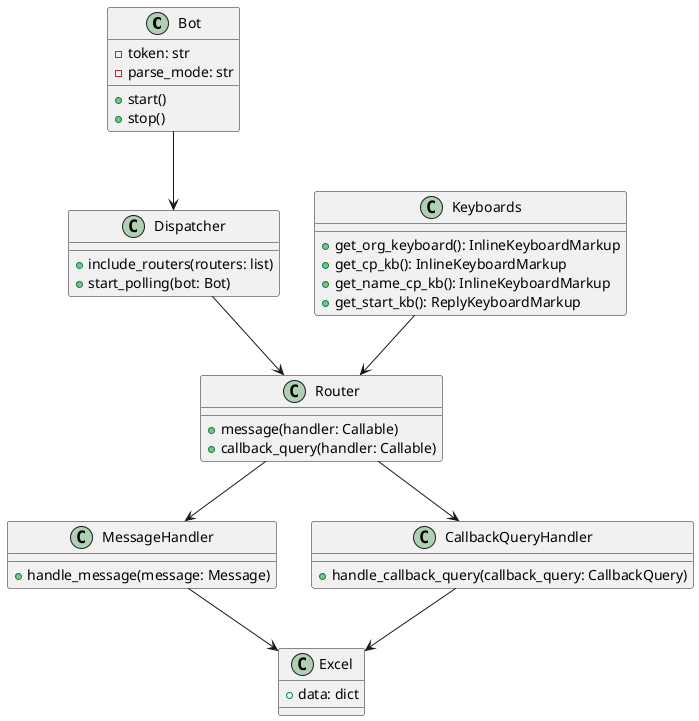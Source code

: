 @startuml
class Bot {
    - token: str
    - parse_mode: str
    + start()
    + stop()
}

class Dispatcher {
    + include_routers(routers: list)
    + start_polling(bot: Bot)
}

class Router {
    + message(handler: Callable)
    + callback_query(handler: Callable)
}

class MessageHandler {
    + handle_message(message: Message)
}

class CallbackQueryHandler {
    + handle_callback_query(callback_query: CallbackQuery)
}

class Excel {
    + data: dict
}

class Keyboards {
    + get_org_keyboard(): InlineKeyboardMarkup
    + get_cp_kb(): InlineKeyboardMarkup
    + get_name_cp_kb(): InlineKeyboardMarkup
    + get_start_kb(): ReplyKeyboardMarkup
}

Bot --> Dispatcher
Dispatcher --> Router
Router --> MessageHandler
Router --> CallbackQueryHandler
MessageHandler --> Excel
CallbackQueryHandler --> Excel
Keyboards --> Router
@enduml
